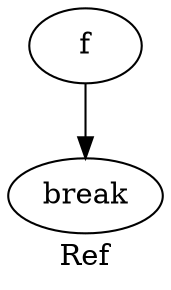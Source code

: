 digraph {
label="Ref";
x55fb624b8660 -> x55fb624b8510
x55fb624b8660 [label="f"];
x55fb624b8510 [label="break"];
}
